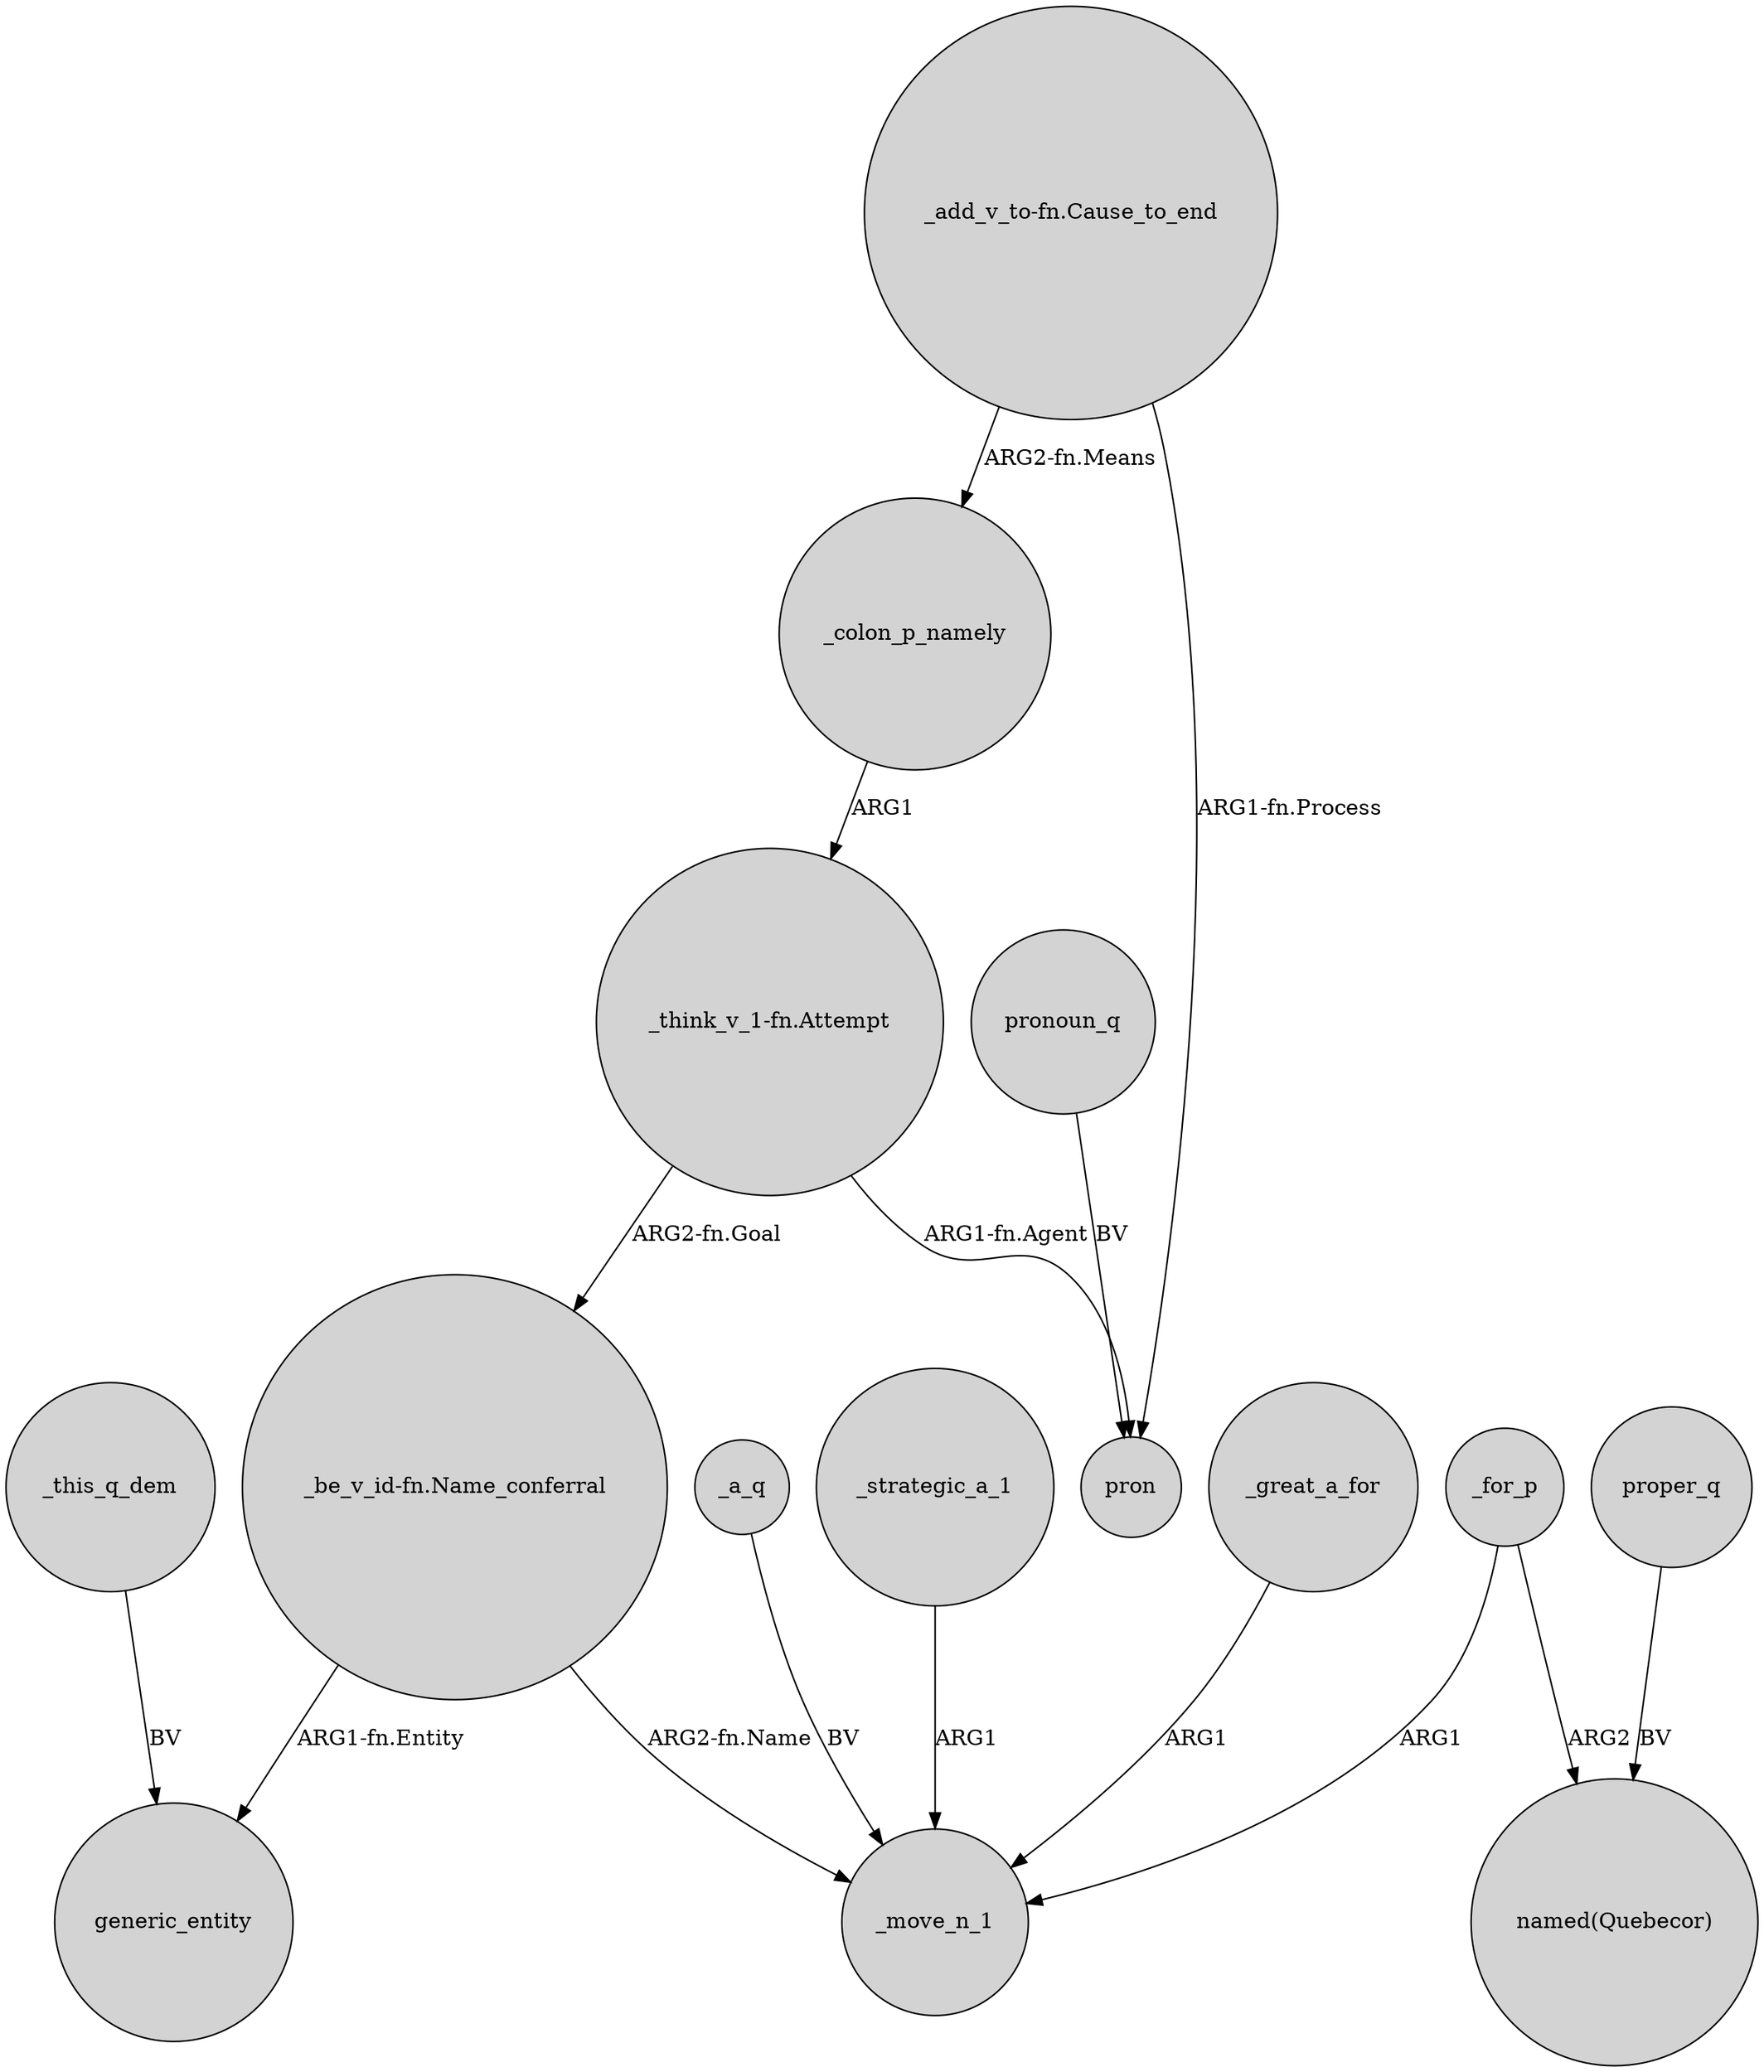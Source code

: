 digraph {
	node [shape=circle style=filled]
	_a_q -> _move_n_1 [label=BV]
	_strategic_a_1 -> _move_n_1 [label=ARG1]
	"_think_v_1-fn.Attempt" -> "_be_v_id-fn.Name_conferral" [label="ARG2-fn.Goal"]
	"_be_v_id-fn.Name_conferral" -> _move_n_1 [label="ARG2-fn.Name"]
	_colon_p_namely -> "_think_v_1-fn.Attempt" [label=ARG1]
	"_add_v_to-fn.Cause_to_end" -> _colon_p_namely [label="ARG2-fn.Means"]
	_this_q_dem -> generic_entity [label=BV]
	_great_a_for -> _move_n_1 [label=ARG1]
	proper_q -> "named(Quebecor)" [label=BV]
	"_be_v_id-fn.Name_conferral" -> generic_entity [label="ARG1-fn.Entity"]
	_for_p -> _move_n_1 [label=ARG1]
	pronoun_q -> pron [label=BV]
	"_add_v_to-fn.Cause_to_end" -> pron [label="ARG1-fn.Process"]
	"_think_v_1-fn.Attempt" -> pron [label="ARG1-fn.Agent"]
	_for_p -> "named(Quebecor)" [label=ARG2]
}
